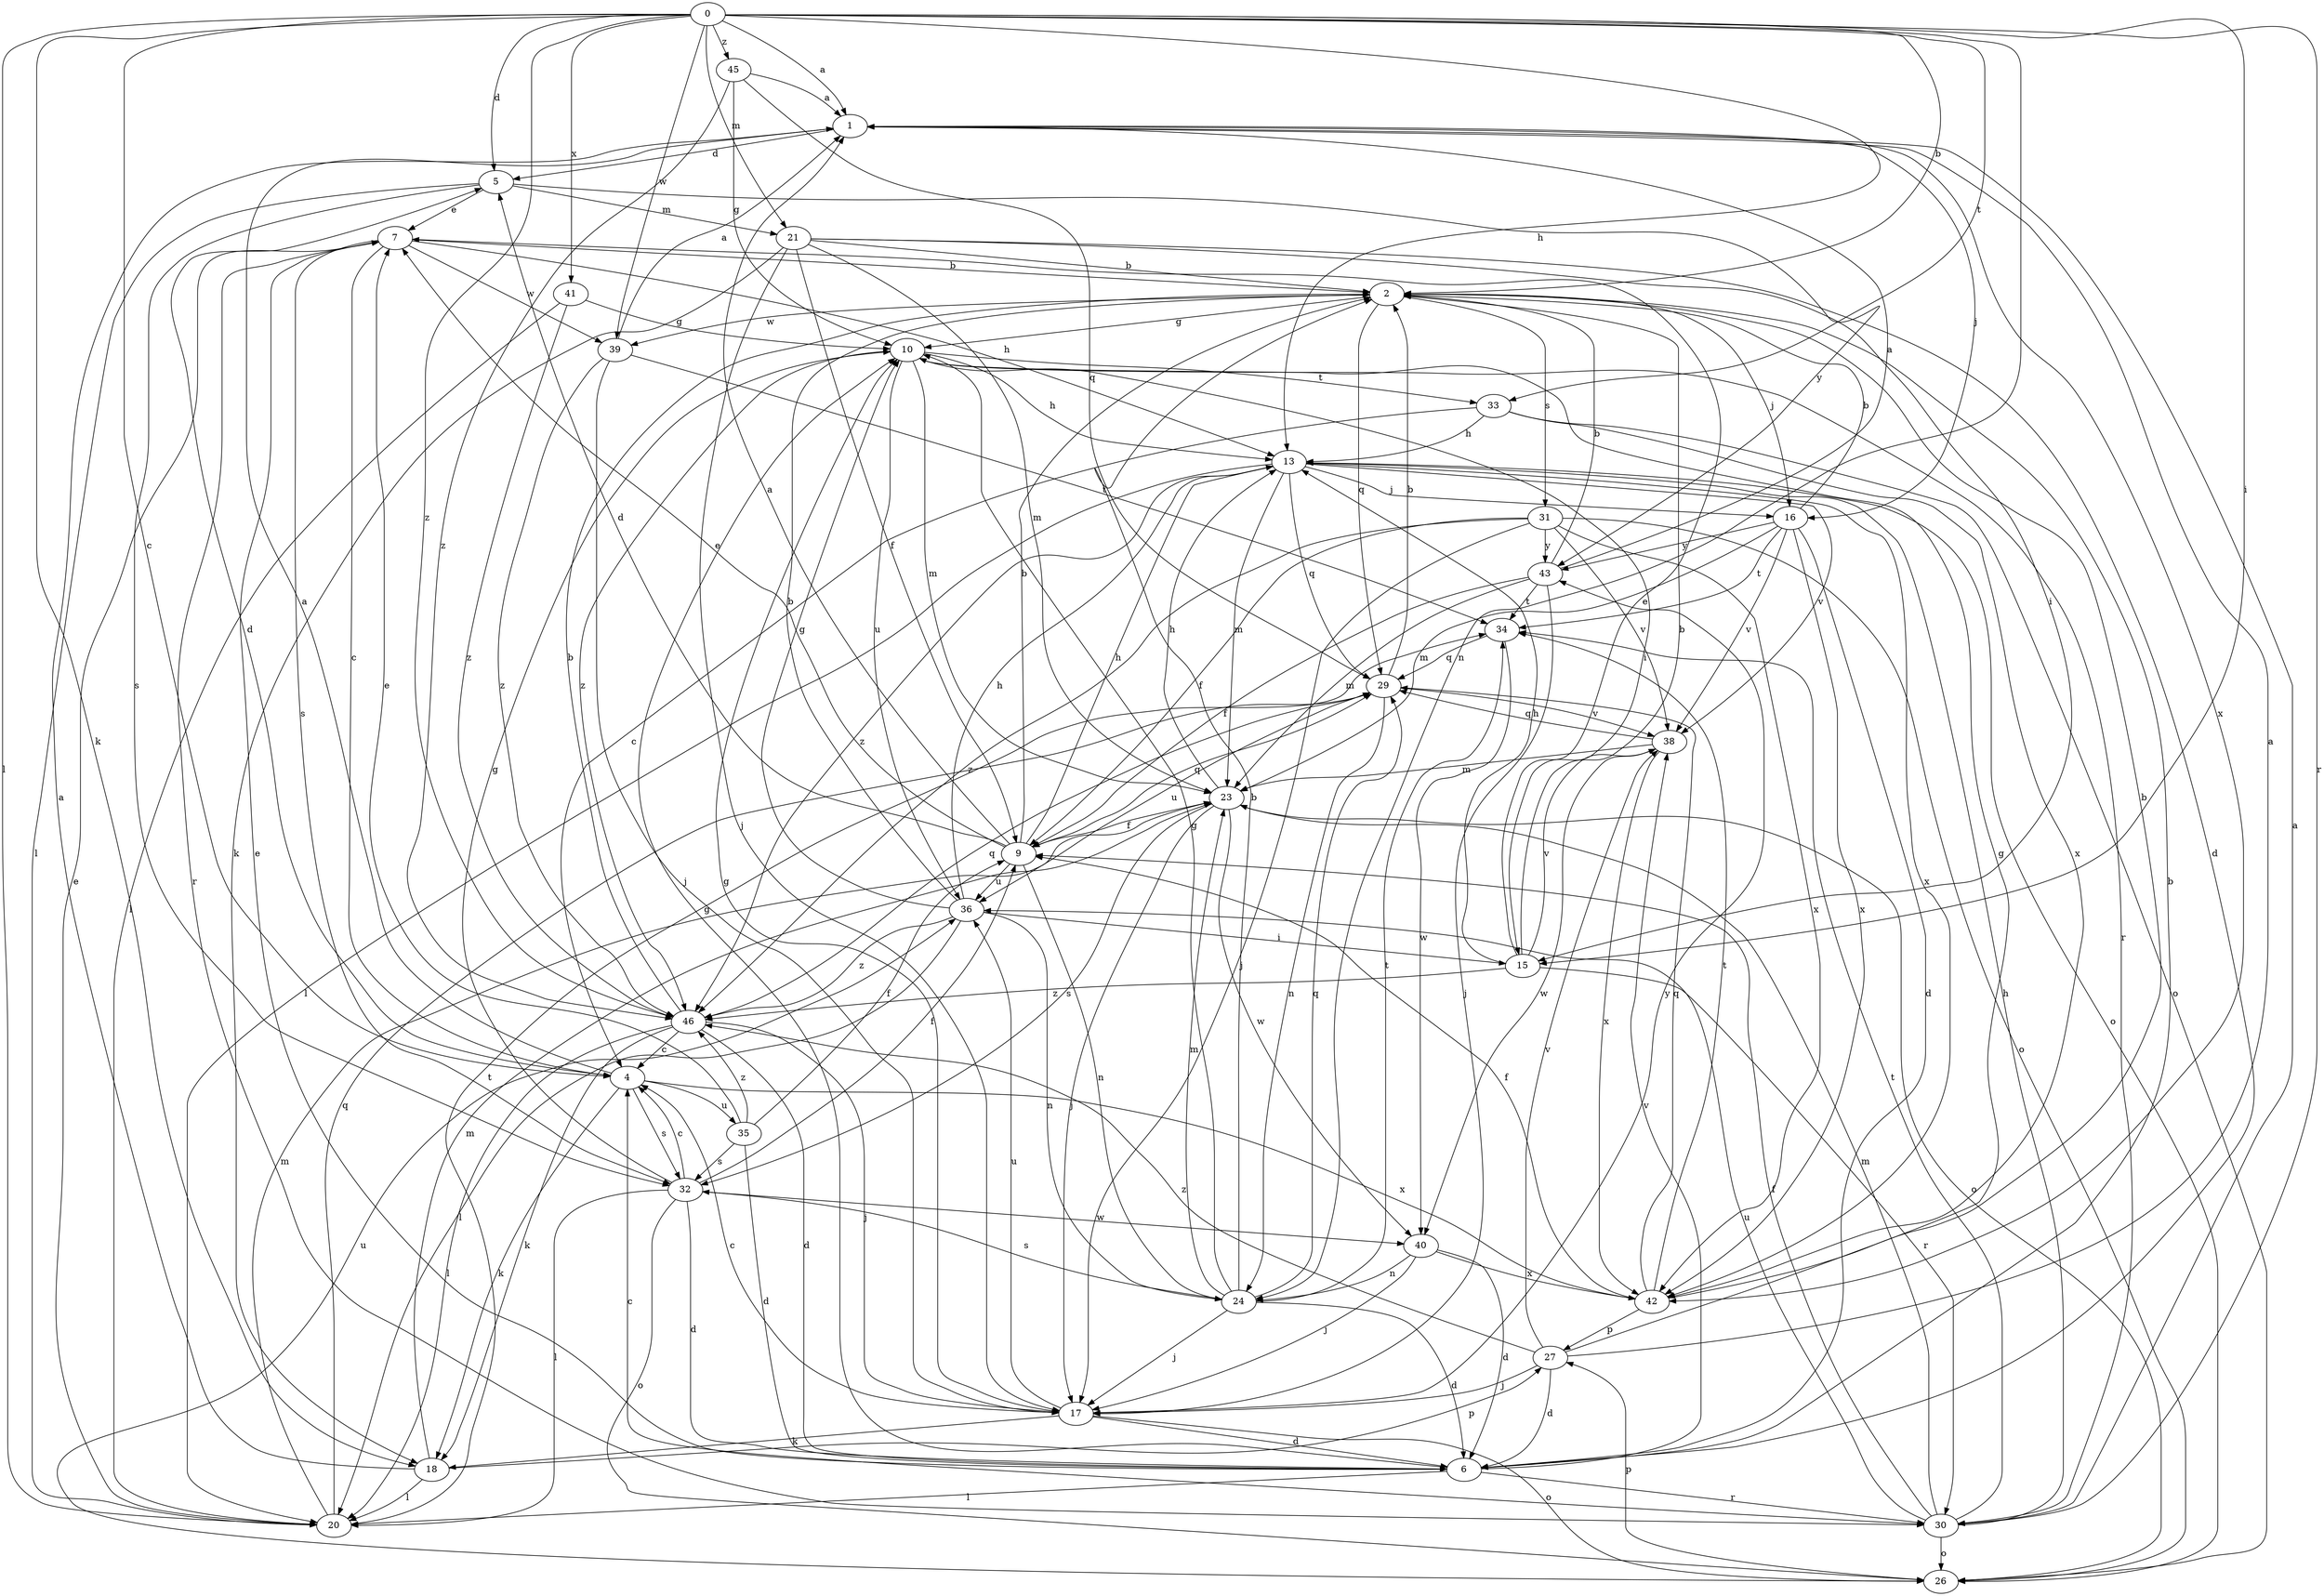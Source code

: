 strict digraph  {
0;
1;
2;
4;
5;
6;
7;
9;
10;
13;
15;
16;
17;
18;
20;
21;
23;
24;
26;
27;
29;
30;
31;
32;
33;
34;
35;
36;
38;
39;
40;
41;
42;
43;
45;
46;
0 -> 1  [label=a];
0 -> 2  [label=b];
0 -> 4  [label=c];
0 -> 5  [label=d];
0 -> 13  [label=h];
0 -> 15  [label=i];
0 -> 18  [label=k];
0 -> 20  [label=l];
0 -> 21  [label=m];
0 -> 24  [label=n];
0 -> 30  [label=r];
0 -> 33  [label=t];
0 -> 39  [label=w];
0 -> 41  [label=x];
0 -> 45  [label=z];
0 -> 46  [label=z];
1 -> 5  [label=d];
1 -> 16  [label=j];
1 -> 42  [label=x];
2 -> 10  [label=g];
2 -> 16  [label=j];
2 -> 29  [label=q];
2 -> 31  [label=s];
2 -> 39  [label=w];
4 -> 1  [label=a];
4 -> 5  [label=d];
4 -> 18  [label=k];
4 -> 32  [label=s];
4 -> 35  [label=u];
4 -> 42  [label=x];
5 -> 7  [label=e];
5 -> 20  [label=l];
5 -> 21  [label=m];
5 -> 32  [label=s];
5 -> 43  [label=y];
6 -> 2  [label=b];
6 -> 7  [label=e];
6 -> 10  [label=g];
6 -> 20  [label=l];
6 -> 30  [label=r];
6 -> 38  [label=v];
7 -> 2  [label=b];
7 -> 4  [label=c];
7 -> 13  [label=h];
7 -> 30  [label=r];
7 -> 32  [label=s];
7 -> 39  [label=w];
9 -> 1  [label=a];
9 -> 2  [label=b];
9 -> 5  [label=d];
9 -> 7  [label=e];
9 -> 13  [label=h];
9 -> 24  [label=n];
9 -> 29  [label=q];
9 -> 36  [label=u];
10 -> 13  [label=h];
10 -> 15  [label=i];
10 -> 23  [label=m];
10 -> 30  [label=r];
10 -> 33  [label=t];
10 -> 36  [label=u];
10 -> 46  [label=z];
13 -> 16  [label=j];
13 -> 20  [label=l];
13 -> 23  [label=m];
13 -> 26  [label=o];
13 -> 29  [label=q];
13 -> 38  [label=v];
13 -> 42  [label=x];
13 -> 46  [label=z];
15 -> 2  [label=b];
15 -> 7  [label=e];
15 -> 13  [label=h];
15 -> 30  [label=r];
15 -> 38  [label=v];
15 -> 46  [label=z];
16 -> 2  [label=b];
16 -> 6  [label=d];
16 -> 23  [label=m];
16 -> 34  [label=t];
16 -> 38  [label=v];
16 -> 42  [label=x];
16 -> 43  [label=y];
17 -> 4  [label=c];
17 -> 6  [label=d];
17 -> 10  [label=g];
17 -> 18  [label=k];
17 -> 26  [label=o];
17 -> 36  [label=u];
17 -> 43  [label=y];
18 -> 1  [label=a];
18 -> 20  [label=l];
18 -> 23  [label=m];
18 -> 27  [label=p];
20 -> 7  [label=e];
20 -> 23  [label=m];
20 -> 29  [label=q];
20 -> 34  [label=t];
21 -> 2  [label=b];
21 -> 6  [label=d];
21 -> 9  [label=f];
21 -> 15  [label=i];
21 -> 17  [label=j];
21 -> 18  [label=k];
21 -> 23  [label=m];
23 -> 9  [label=f];
23 -> 13  [label=h];
23 -> 17  [label=j];
23 -> 26  [label=o];
23 -> 32  [label=s];
23 -> 40  [label=w];
24 -> 2  [label=b];
24 -> 6  [label=d];
24 -> 10  [label=g];
24 -> 17  [label=j];
24 -> 23  [label=m];
24 -> 29  [label=q];
24 -> 32  [label=s];
24 -> 34  [label=t];
26 -> 27  [label=p];
26 -> 36  [label=u];
27 -> 1  [label=a];
27 -> 6  [label=d];
27 -> 10  [label=g];
27 -> 17  [label=j];
27 -> 38  [label=v];
27 -> 46  [label=z];
29 -> 2  [label=b];
29 -> 24  [label=n];
29 -> 36  [label=u];
29 -> 38  [label=v];
30 -> 1  [label=a];
30 -> 4  [label=c];
30 -> 9  [label=f];
30 -> 13  [label=h];
30 -> 23  [label=m];
30 -> 26  [label=o];
30 -> 34  [label=t];
30 -> 36  [label=u];
31 -> 9  [label=f];
31 -> 17  [label=j];
31 -> 26  [label=o];
31 -> 38  [label=v];
31 -> 42  [label=x];
31 -> 43  [label=y];
31 -> 46  [label=z];
32 -> 4  [label=c];
32 -> 6  [label=d];
32 -> 9  [label=f];
32 -> 10  [label=g];
32 -> 20  [label=l];
32 -> 26  [label=o];
32 -> 40  [label=w];
33 -> 4  [label=c];
33 -> 13  [label=h];
33 -> 26  [label=o];
33 -> 42  [label=x];
34 -> 29  [label=q];
34 -> 40  [label=w];
35 -> 6  [label=d];
35 -> 7  [label=e];
35 -> 9  [label=f];
35 -> 32  [label=s];
35 -> 46  [label=z];
36 -> 2  [label=b];
36 -> 10  [label=g];
36 -> 13  [label=h];
36 -> 15  [label=i];
36 -> 20  [label=l];
36 -> 24  [label=n];
36 -> 46  [label=z];
38 -> 23  [label=m];
38 -> 29  [label=q];
38 -> 40  [label=w];
38 -> 42  [label=x];
39 -> 1  [label=a];
39 -> 17  [label=j];
39 -> 34  [label=t];
39 -> 46  [label=z];
40 -> 6  [label=d];
40 -> 17  [label=j];
40 -> 24  [label=n];
40 -> 42  [label=x];
41 -> 10  [label=g];
41 -> 20  [label=l];
41 -> 46  [label=z];
42 -> 2  [label=b];
42 -> 9  [label=f];
42 -> 27  [label=p];
42 -> 29  [label=q];
42 -> 34  [label=t];
43 -> 1  [label=a];
43 -> 2  [label=b];
43 -> 9  [label=f];
43 -> 17  [label=j];
43 -> 23  [label=m];
43 -> 34  [label=t];
45 -> 1  [label=a];
45 -> 10  [label=g];
45 -> 29  [label=q];
45 -> 46  [label=z];
46 -> 2  [label=b];
46 -> 4  [label=c];
46 -> 6  [label=d];
46 -> 17  [label=j];
46 -> 18  [label=k];
46 -> 20  [label=l];
46 -> 29  [label=q];
}
